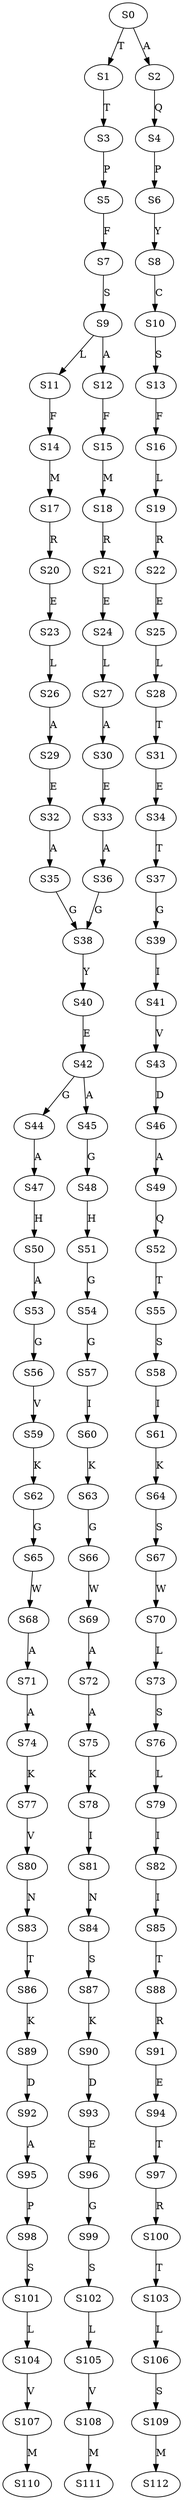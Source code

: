 strict digraph  {
	S0 -> S1 [ label = T ];
	S0 -> S2 [ label = A ];
	S1 -> S3 [ label = T ];
	S2 -> S4 [ label = Q ];
	S3 -> S5 [ label = P ];
	S4 -> S6 [ label = P ];
	S5 -> S7 [ label = F ];
	S6 -> S8 [ label = Y ];
	S7 -> S9 [ label = S ];
	S8 -> S10 [ label = C ];
	S9 -> S11 [ label = L ];
	S9 -> S12 [ label = A ];
	S10 -> S13 [ label = S ];
	S11 -> S14 [ label = F ];
	S12 -> S15 [ label = F ];
	S13 -> S16 [ label = F ];
	S14 -> S17 [ label = M ];
	S15 -> S18 [ label = M ];
	S16 -> S19 [ label = L ];
	S17 -> S20 [ label = R ];
	S18 -> S21 [ label = R ];
	S19 -> S22 [ label = R ];
	S20 -> S23 [ label = E ];
	S21 -> S24 [ label = E ];
	S22 -> S25 [ label = E ];
	S23 -> S26 [ label = L ];
	S24 -> S27 [ label = L ];
	S25 -> S28 [ label = L ];
	S26 -> S29 [ label = A ];
	S27 -> S30 [ label = A ];
	S28 -> S31 [ label = T ];
	S29 -> S32 [ label = E ];
	S30 -> S33 [ label = E ];
	S31 -> S34 [ label = E ];
	S32 -> S35 [ label = A ];
	S33 -> S36 [ label = A ];
	S34 -> S37 [ label = T ];
	S35 -> S38 [ label = G ];
	S36 -> S38 [ label = G ];
	S37 -> S39 [ label = G ];
	S38 -> S40 [ label = Y ];
	S39 -> S41 [ label = I ];
	S40 -> S42 [ label = E ];
	S41 -> S43 [ label = V ];
	S42 -> S44 [ label = G ];
	S42 -> S45 [ label = A ];
	S43 -> S46 [ label = D ];
	S44 -> S47 [ label = A ];
	S45 -> S48 [ label = G ];
	S46 -> S49 [ label = A ];
	S47 -> S50 [ label = H ];
	S48 -> S51 [ label = H ];
	S49 -> S52 [ label = Q ];
	S50 -> S53 [ label = A ];
	S51 -> S54 [ label = G ];
	S52 -> S55 [ label = T ];
	S53 -> S56 [ label = G ];
	S54 -> S57 [ label = G ];
	S55 -> S58 [ label = S ];
	S56 -> S59 [ label = V ];
	S57 -> S60 [ label = I ];
	S58 -> S61 [ label = I ];
	S59 -> S62 [ label = K ];
	S60 -> S63 [ label = K ];
	S61 -> S64 [ label = K ];
	S62 -> S65 [ label = G ];
	S63 -> S66 [ label = G ];
	S64 -> S67 [ label = S ];
	S65 -> S68 [ label = W ];
	S66 -> S69 [ label = W ];
	S67 -> S70 [ label = W ];
	S68 -> S71 [ label = A ];
	S69 -> S72 [ label = A ];
	S70 -> S73 [ label = L ];
	S71 -> S74 [ label = A ];
	S72 -> S75 [ label = A ];
	S73 -> S76 [ label = S ];
	S74 -> S77 [ label = K ];
	S75 -> S78 [ label = K ];
	S76 -> S79 [ label = L ];
	S77 -> S80 [ label = V ];
	S78 -> S81 [ label = I ];
	S79 -> S82 [ label = I ];
	S80 -> S83 [ label = N ];
	S81 -> S84 [ label = N ];
	S82 -> S85 [ label = I ];
	S83 -> S86 [ label = T ];
	S84 -> S87 [ label = S ];
	S85 -> S88 [ label = T ];
	S86 -> S89 [ label = K ];
	S87 -> S90 [ label = K ];
	S88 -> S91 [ label = R ];
	S89 -> S92 [ label = D ];
	S90 -> S93 [ label = D ];
	S91 -> S94 [ label = E ];
	S92 -> S95 [ label = A ];
	S93 -> S96 [ label = E ];
	S94 -> S97 [ label = T ];
	S95 -> S98 [ label = P ];
	S96 -> S99 [ label = G ];
	S97 -> S100 [ label = R ];
	S98 -> S101 [ label = S ];
	S99 -> S102 [ label = S ];
	S100 -> S103 [ label = T ];
	S101 -> S104 [ label = L ];
	S102 -> S105 [ label = L ];
	S103 -> S106 [ label = L ];
	S104 -> S107 [ label = V ];
	S105 -> S108 [ label = V ];
	S106 -> S109 [ label = S ];
	S107 -> S110 [ label = M ];
	S108 -> S111 [ label = M ];
	S109 -> S112 [ label = M ];
}
